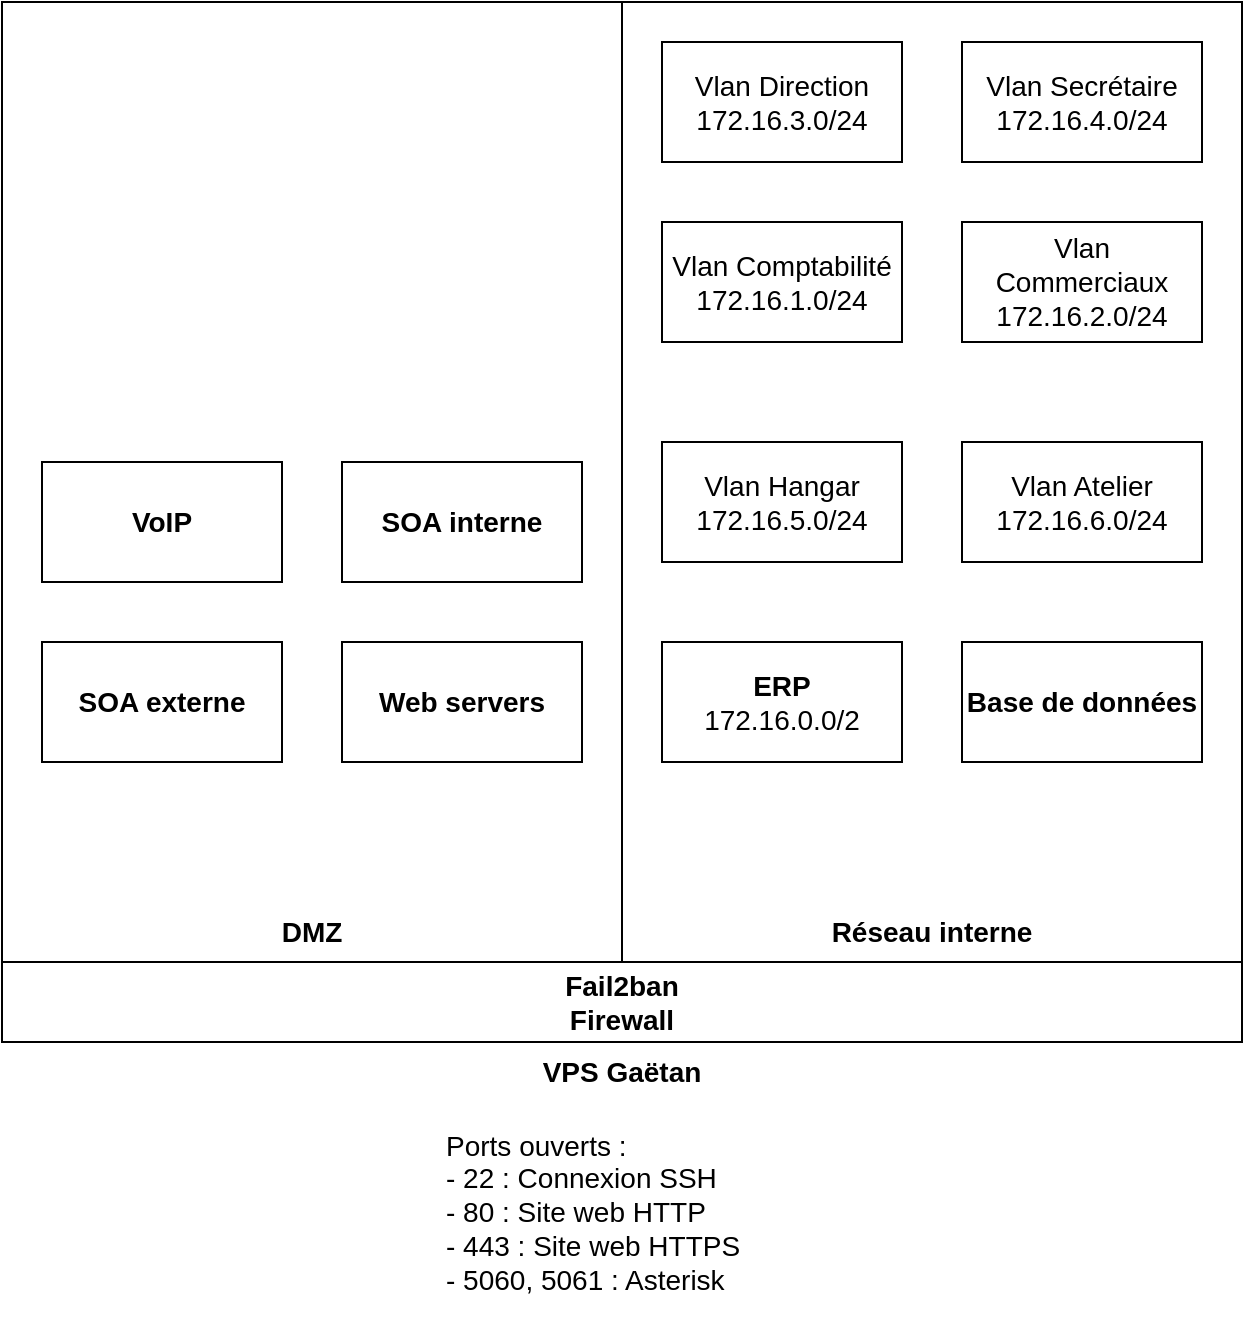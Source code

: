 <mxfile version="13.5.1" type="device"><diagram id="3pZtjz4yVvYNqh9cxcVZ" name="Page-1"><mxGraphModel dx="1086" dy="816" grid="0" gridSize="10" guides="1" tooltips="1" connect="1" arrows="1" fold="1" page="1" pageScale="1" pageWidth="827" pageHeight="1169" math="0" shadow="0"><root><mxCell id="0"/><mxCell id="1" parent="0"/><mxCell id="p2fqTvyGOJpq2nBVoV29-2" value="&lt;font style=&quot;font-size: 14px&quot;&gt;&lt;b&gt;VPS Gaëtan&lt;/b&gt;&lt;/font&gt;" style="rounded=0;whiteSpace=wrap;html=1;fillColor=none;labelPosition=center;verticalLabelPosition=bottom;align=center;verticalAlign=top;" parent="1" vertex="1"><mxGeometry x="90" y="150" width="620" height="520" as="geometry"/></mxCell><mxCell id="p2fqTvyGOJpq2nBVoV29-3" value="&lt;font style=&quot;font-size: 14px&quot;&gt;&lt;b&gt;Fail2ban&lt;br&gt;Firewall&lt;br&gt;&lt;/b&gt;&lt;/font&gt;" style="rounded=0;whiteSpace=wrap;html=1;fillColor=none;" parent="1" vertex="1"><mxGeometry x="90" y="630" width="620" height="40" as="geometry"/></mxCell><mxCell id="p2fqTvyGOJpq2nBVoV29-4" value="&lt;font style=&quot;font-size: 14px&quot;&gt;&lt;b&gt;DMZ&lt;/b&gt;&lt;/font&gt;" style="rounded=0;whiteSpace=wrap;html=1;fillColor=none;labelPosition=center;verticalLabelPosition=bottom;align=center;verticalAlign=top;spacingBottom=0;spacingTop=-30;" parent="1" vertex="1"><mxGeometry x="90" y="150" width="310" height="480" as="geometry"/></mxCell><mxCell id="p2fqTvyGOJpq2nBVoV29-5" value="&lt;font style=&quot;font-size: 14px&quot;&gt;&lt;b&gt;Réseau interne&lt;/b&gt;&lt;/font&gt;" style="rounded=0;whiteSpace=wrap;html=1;fillColor=none;labelPosition=center;verticalLabelPosition=bottom;align=center;verticalAlign=top;spacingTop=-30;" parent="1" vertex="1"><mxGeometry x="400" y="150" width="310" height="480" as="geometry"/></mxCell><mxCell id="p2fqTvyGOJpq2nBVoV29-6" value="&lt;b&gt;&lt;font style=&quot;font-size: 14px&quot;&gt;SOA externe&lt;/font&gt;&lt;/b&gt;" style="rounded=0;whiteSpace=wrap;html=1;fillColor=none;" parent="1" vertex="1"><mxGeometry x="110" y="470" width="120" height="60" as="geometry"/></mxCell><mxCell id="p2fqTvyGOJpq2nBVoV29-7" value="&lt;font style=&quot;font-size: 14px&quot;&gt;&lt;b&gt;Web servers&lt;/b&gt;&lt;/font&gt;" style="rounded=0;whiteSpace=wrap;html=1;fillColor=none;" parent="1" vertex="1"><mxGeometry x="260" y="470" width="120" height="60" as="geometry"/></mxCell><mxCell id="p2fqTvyGOJpq2nBVoV29-8" value="&lt;b&gt;&lt;font style=&quot;font-size: 14px&quot;&gt;VoIP&lt;/font&gt;&lt;/b&gt;" style="rounded=0;whiteSpace=wrap;html=1;fillColor=none;" parent="1" vertex="1"><mxGeometry x="110" y="380" width="120" height="60" as="geometry"/></mxCell><mxCell id="p2fqTvyGOJpq2nBVoV29-9" value="&lt;font style=&quot;font-size: 14px;&quot;&gt;&lt;b style=&quot;font-size: 14px;&quot;&gt;SOA interne&lt;/b&gt;&lt;/font&gt;" style="rounded=0;whiteSpace=wrap;html=1;fillColor=none;fontSize=14;" parent="1" vertex="1"><mxGeometry x="260" y="380" width="120" height="60" as="geometry"/></mxCell><mxCell id="p2fqTvyGOJpq2nBVoV29-10" value="Vlan Hangar&lt;br&gt;172.16.5.0/24" style="rounded=0;whiteSpace=wrap;html=1;fillColor=none;fontSize=14;" parent="1" vertex="1"><mxGeometry x="420" y="370" width="120" height="60" as="geometry"/></mxCell><mxCell id="p2fqTvyGOJpq2nBVoV29-12" value="&lt;font style=&quot;font-size: 14px&quot;&gt;Vlan Direction&lt;br&gt;172.16.3.0/24&lt;br&gt;&lt;/font&gt;" style="rounded=0;whiteSpace=wrap;html=1;fillColor=none;" parent="1" vertex="1"><mxGeometry x="420" y="170" width="120" height="60" as="geometry"/></mxCell><mxCell id="p2fqTvyGOJpq2nBVoV29-13" value="Vlan Comptabilité&lt;br&gt;172.16.1.0/24" style="rounded=0;whiteSpace=wrap;html=1;fillColor=none;fontSize=14;" parent="1" vertex="1"><mxGeometry x="420" y="260" width="120" height="60" as="geometry"/></mxCell><mxCell id="p2fqTvyGOJpq2nBVoV29-14" value="Vlan Commerciaux&lt;br&gt;172.16.2.0/24" style="rounded=0;whiteSpace=wrap;html=1;fillColor=none;fontSize=14;" parent="1" vertex="1"><mxGeometry x="570" y="260" width="120" height="60" as="geometry"/></mxCell><mxCell id="p2fqTvyGOJpq2nBVoV29-15" value="&lt;font style=&quot;font-size: 14px&quot;&gt;Vlan Atelier&lt;br&gt;172.16.6.0/24&lt;br&gt;&lt;/font&gt;" style="rounded=0;whiteSpace=wrap;html=1;fillColor=none;" parent="1" vertex="1"><mxGeometry x="570" y="370" width="120" height="60" as="geometry"/></mxCell><mxCell id="p2fqTvyGOJpq2nBVoV29-16" value="&lt;font style=&quot;font-size: 14px&quot;&gt;Vlan Secrétaire&lt;br&gt;172.16.4.0/24&lt;br&gt;&lt;/font&gt;" style="rounded=0;whiteSpace=wrap;html=1;fillColor=none;" parent="1" vertex="1"><mxGeometry x="570" y="170" width="120" height="60" as="geometry"/></mxCell><mxCell id="p2fqTvyGOJpq2nBVoV29-17" value="&lt;font style=&quot;font-size: 14px&quot;&gt;&lt;b&gt;ERP&lt;/b&gt;&lt;br&gt;172.16.0.0/2&lt;br&gt;&lt;/font&gt;" style="rounded=0;whiteSpace=wrap;html=1;fillColor=none;" parent="1" vertex="1"><mxGeometry x="420" y="470" width="120" height="60" as="geometry"/></mxCell><mxCell id="p2fqTvyGOJpq2nBVoV29-18" value="&lt;font style=&quot;font-size: 14px&quot;&gt;&lt;b&gt;Base de données&lt;/b&gt;&lt;/font&gt;" style="rounded=0;whiteSpace=wrap;html=1;fillColor=none;" parent="1" vertex="1"><mxGeometry x="570" y="470" width="120" height="60" as="geometry"/></mxCell><mxCell id="p2fqTvyGOJpq2nBVoV29-19" value="Ports ouverts :&amp;nbsp;&lt;br&gt;- 22 : Connexion SSH&lt;br&gt;- 80 : Site web HTTP&lt;br&gt;- 443 : Site web HTTPS&lt;br&gt;- 5060, 5061 : Asterisk" style="text;html=1;strokeColor=none;fillColor=none;align=left;verticalAlign=middle;whiteSpace=wrap;rounded=0;fontSize=14;" parent="1" vertex="1"><mxGeometry x="310" y="690" width="194" height="130" as="geometry"/></mxCell></root></mxGraphModel></diagram></mxfile>